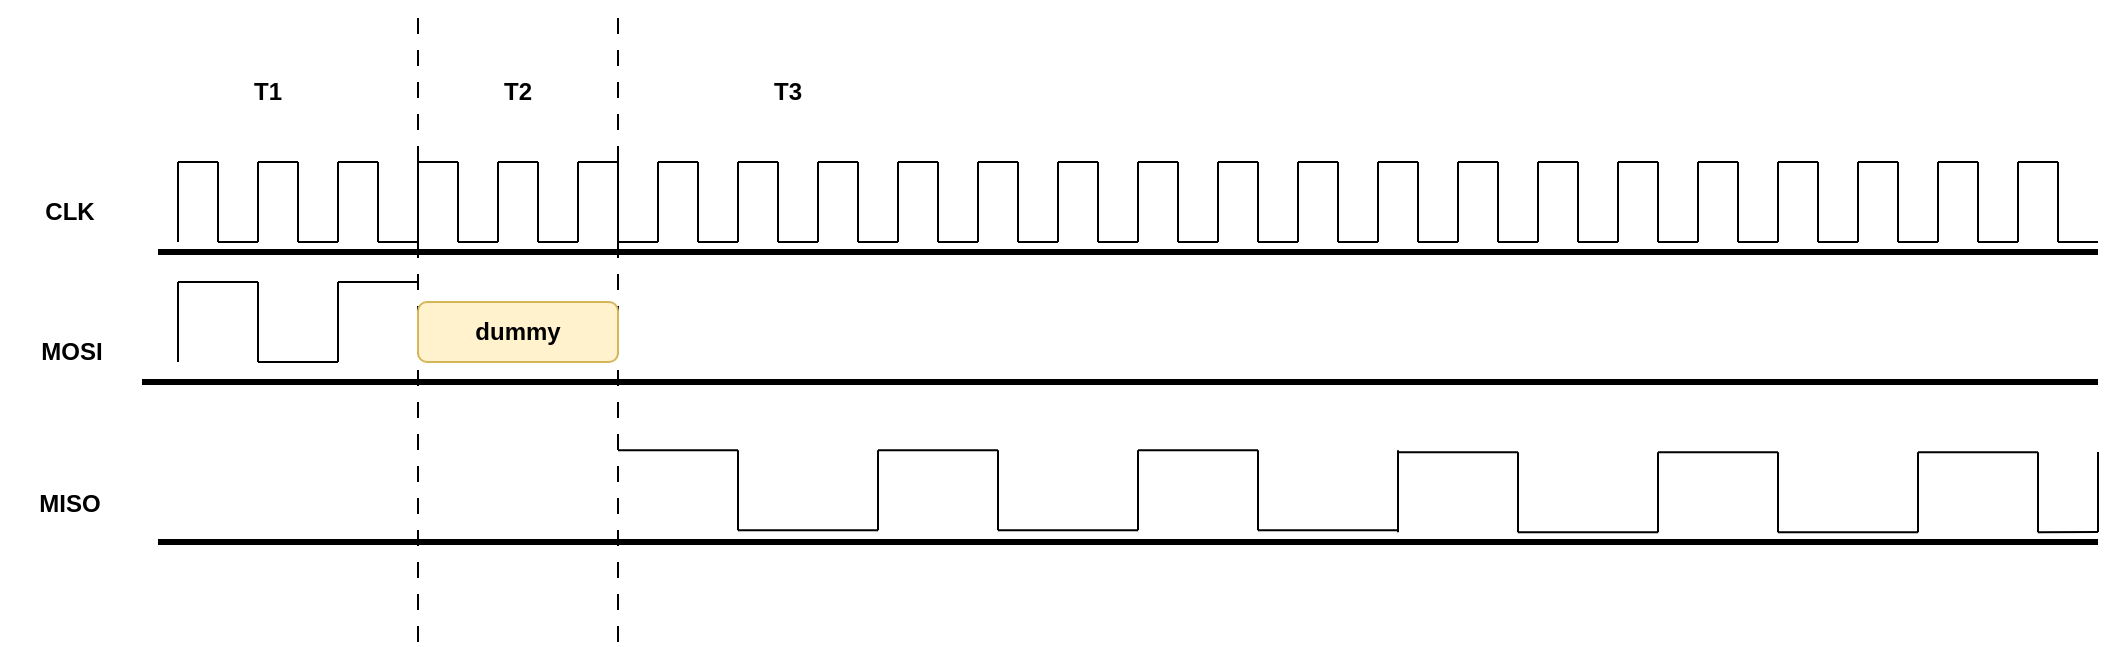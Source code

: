 <mxfile version="21.7.5" type="device">
  <diagram name="第 1 页" id="i86teKbIAEDVu-14ztZQ">
    <mxGraphModel dx="1434" dy="844" grid="1" gridSize="10" guides="1" tooltips="1" connect="1" arrows="1" fold="1" page="1" pageScale="1" pageWidth="827" pageHeight="1169" math="0" shadow="0">
      <root>
        <mxCell id="0" />
        <mxCell id="1" parent="0" />
        <mxCell id="ZMYjU9rQy1zcbgjw8tYx-1" value="" style="endArrow=none;html=1;rounded=0;" edge="1" parent="1">
          <mxGeometry width="50" height="50" relative="1" as="geometry">
            <mxPoint x="819" y="330" as="sourcePoint" />
            <mxPoint x="819" y="290" as="targetPoint" />
          </mxGeometry>
        </mxCell>
        <mxCell id="ZMYjU9rQy1zcbgjw8tYx-2" value="" style="endArrow=none;html=1;rounded=0;" edge="1" parent="1">
          <mxGeometry width="50" height="50" relative="1" as="geometry">
            <mxPoint x="839" y="330" as="sourcePoint" />
            <mxPoint x="839" y="290" as="targetPoint" />
          </mxGeometry>
        </mxCell>
        <mxCell id="ZMYjU9rQy1zcbgjw8tYx-3" value="" style="endArrow=none;html=1;rounded=0;" edge="1" parent="1">
          <mxGeometry width="50" height="50" relative="1" as="geometry">
            <mxPoint x="819" y="290" as="sourcePoint" />
            <mxPoint x="839" y="290" as="targetPoint" />
          </mxGeometry>
        </mxCell>
        <mxCell id="ZMYjU9rQy1zcbgjw8tYx-4" value="" style="endArrow=none;html=1;rounded=0;" edge="1" parent="1">
          <mxGeometry width="50" height="50" relative="1" as="geometry">
            <mxPoint x="839" y="330" as="sourcePoint" />
            <mxPoint x="859" y="330" as="targetPoint" />
          </mxGeometry>
        </mxCell>
        <mxCell id="ZMYjU9rQy1zcbgjw8tYx-5" value="" style="endArrow=none;html=1;rounded=0;" edge="1" parent="1">
          <mxGeometry width="50" height="50" relative="1" as="geometry">
            <mxPoint x="779" y="330" as="sourcePoint" />
            <mxPoint x="779" y="290" as="targetPoint" />
          </mxGeometry>
        </mxCell>
        <mxCell id="ZMYjU9rQy1zcbgjw8tYx-6" value="" style="endArrow=none;html=1;rounded=0;" edge="1" parent="1">
          <mxGeometry width="50" height="50" relative="1" as="geometry">
            <mxPoint x="799" y="330" as="sourcePoint" />
            <mxPoint x="799" y="290" as="targetPoint" />
          </mxGeometry>
        </mxCell>
        <mxCell id="ZMYjU9rQy1zcbgjw8tYx-7" value="" style="endArrow=none;html=1;rounded=0;" edge="1" parent="1">
          <mxGeometry width="50" height="50" relative="1" as="geometry">
            <mxPoint x="779" y="290" as="sourcePoint" />
            <mxPoint x="799" y="290" as="targetPoint" />
          </mxGeometry>
        </mxCell>
        <mxCell id="ZMYjU9rQy1zcbgjw8tYx-8" value="" style="endArrow=none;html=1;rounded=0;" edge="1" parent="1">
          <mxGeometry width="50" height="50" relative="1" as="geometry">
            <mxPoint x="799" y="330" as="sourcePoint" />
            <mxPoint x="819" y="330" as="targetPoint" />
          </mxGeometry>
        </mxCell>
        <mxCell id="ZMYjU9rQy1zcbgjw8tYx-9" value="" style="endArrow=none;html=1;rounded=0;" edge="1" parent="1">
          <mxGeometry width="50" height="50" relative="1" as="geometry">
            <mxPoint x="739" y="330" as="sourcePoint" />
            <mxPoint x="739" y="290" as="targetPoint" />
          </mxGeometry>
        </mxCell>
        <mxCell id="ZMYjU9rQy1zcbgjw8tYx-10" value="" style="endArrow=none;html=1;rounded=0;" edge="1" parent="1">
          <mxGeometry width="50" height="50" relative="1" as="geometry">
            <mxPoint x="759" y="330" as="sourcePoint" />
            <mxPoint x="759" y="290" as="targetPoint" />
          </mxGeometry>
        </mxCell>
        <mxCell id="ZMYjU9rQy1zcbgjw8tYx-11" value="" style="endArrow=none;html=1;rounded=0;" edge="1" parent="1">
          <mxGeometry width="50" height="50" relative="1" as="geometry">
            <mxPoint x="739" y="290" as="sourcePoint" />
            <mxPoint x="759" y="290" as="targetPoint" />
          </mxGeometry>
        </mxCell>
        <mxCell id="ZMYjU9rQy1zcbgjw8tYx-12" value="" style="endArrow=none;html=1;rounded=0;" edge="1" parent="1">
          <mxGeometry width="50" height="50" relative="1" as="geometry">
            <mxPoint x="759" y="330" as="sourcePoint" />
            <mxPoint x="779" y="330" as="targetPoint" />
          </mxGeometry>
        </mxCell>
        <mxCell id="ZMYjU9rQy1zcbgjw8tYx-13" value="" style="endArrow=none;html=1;rounded=0;" edge="1" parent="1">
          <mxGeometry width="50" height="50" relative="1" as="geometry">
            <mxPoint x="699" y="330" as="sourcePoint" />
            <mxPoint x="699" y="290" as="targetPoint" />
          </mxGeometry>
        </mxCell>
        <mxCell id="ZMYjU9rQy1zcbgjw8tYx-14" value="" style="endArrow=none;html=1;rounded=0;" edge="1" parent="1">
          <mxGeometry width="50" height="50" relative="1" as="geometry">
            <mxPoint x="719" y="330" as="sourcePoint" />
            <mxPoint x="719" y="290" as="targetPoint" />
          </mxGeometry>
        </mxCell>
        <mxCell id="ZMYjU9rQy1zcbgjw8tYx-15" value="" style="endArrow=none;html=1;rounded=0;" edge="1" parent="1">
          <mxGeometry width="50" height="50" relative="1" as="geometry">
            <mxPoint x="699" y="290" as="sourcePoint" />
            <mxPoint x="719" y="290" as="targetPoint" />
          </mxGeometry>
        </mxCell>
        <mxCell id="ZMYjU9rQy1zcbgjw8tYx-16" value="" style="endArrow=none;html=1;rounded=0;" edge="1" parent="1">
          <mxGeometry width="50" height="50" relative="1" as="geometry">
            <mxPoint x="719" y="330" as="sourcePoint" />
            <mxPoint x="739" y="330" as="targetPoint" />
          </mxGeometry>
        </mxCell>
        <mxCell id="ZMYjU9rQy1zcbgjw8tYx-17" value="" style="endArrow=none;html=1;rounded=0;" edge="1" parent="1">
          <mxGeometry width="50" height="50" relative="1" as="geometry">
            <mxPoint x="659" y="330" as="sourcePoint" />
            <mxPoint x="659" y="290" as="targetPoint" />
          </mxGeometry>
        </mxCell>
        <mxCell id="ZMYjU9rQy1zcbgjw8tYx-18" value="" style="endArrow=none;html=1;rounded=0;" edge="1" parent="1">
          <mxGeometry width="50" height="50" relative="1" as="geometry">
            <mxPoint x="679" y="330" as="sourcePoint" />
            <mxPoint x="679" y="290" as="targetPoint" />
          </mxGeometry>
        </mxCell>
        <mxCell id="ZMYjU9rQy1zcbgjw8tYx-19" value="" style="endArrow=none;html=1;rounded=0;" edge="1" parent="1">
          <mxGeometry width="50" height="50" relative="1" as="geometry">
            <mxPoint x="659" y="290" as="sourcePoint" />
            <mxPoint x="679" y="290" as="targetPoint" />
          </mxGeometry>
        </mxCell>
        <mxCell id="ZMYjU9rQy1zcbgjw8tYx-20" value="" style="endArrow=none;html=1;rounded=0;" edge="1" parent="1">
          <mxGeometry width="50" height="50" relative="1" as="geometry">
            <mxPoint x="679" y="330" as="sourcePoint" />
            <mxPoint x="699" y="330" as="targetPoint" />
          </mxGeometry>
        </mxCell>
        <mxCell id="ZMYjU9rQy1zcbgjw8tYx-21" value="" style="endArrow=none;html=1;rounded=0;" edge="1" parent="1">
          <mxGeometry width="50" height="50" relative="1" as="geometry">
            <mxPoint x="619" y="330" as="sourcePoint" />
            <mxPoint x="619" y="290" as="targetPoint" />
          </mxGeometry>
        </mxCell>
        <mxCell id="ZMYjU9rQy1zcbgjw8tYx-22" value="" style="endArrow=none;html=1;rounded=0;" edge="1" parent="1">
          <mxGeometry width="50" height="50" relative="1" as="geometry">
            <mxPoint x="639" y="330" as="sourcePoint" />
            <mxPoint x="639" y="290" as="targetPoint" />
          </mxGeometry>
        </mxCell>
        <mxCell id="ZMYjU9rQy1zcbgjw8tYx-23" value="" style="endArrow=none;html=1;rounded=0;" edge="1" parent="1">
          <mxGeometry width="50" height="50" relative="1" as="geometry">
            <mxPoint x="619" y="290" as="sourcePoint" />
            <mxPoint x="639" y="290" as="targetPoint" />
          </mxGeometry>
        </mxCell>
        <mxCell id="ZMYjU9rQy1zcbgjw8tYx-24" value="" style="endArrow=none;html=1;rounded=0;" edge="1" parent="1">
          <mxGeometry width="50" height="50" relative="1" as="geometry">
            <mxPoint x="639" y="330" as="sourcePoint" />
            <mxPoint x="659" y="330" as="targetPoint" />
          </mxGeometry>
        </mxCell>
        <mxCell id="ZMYjU9rQy1zcbgjw8tYx-25" value="" style="endArrow=none;html=1;rounded=0;" edge="1" parent="1">
          <mxGeometry width="50" height="50" relative="1" as="geometry">
            <mxPoint x="1059" y="330" as="sourcePoint" />
            <mxPoint x="1059" y="290" as="targetPoint" />
          </mxGeometry>
        </mxCell>
        <mxCell id="ZMYjU9rQy1zcbgjw8tYx-26" value="" style="endArrow=none;html=1;rounded=0;" edge="1" parent="1">
          <mxGeometry width="50" height="50" relative="1" as="geometry">
            <mxPoint x="1079" y="330" as="sourcePoint" />
            <mxPoint x="1079" y="290" as="targetPoint" />
          </mxGeometry>
        </mxCell>
        <mxCell id="ZMYjU9rQy1zcbgjw8tYx-27" value="" style="endArrow=none;html=1;rounded=0;" edge="1" parent="1">
          <mxGeometry width="50" height="50" relative="1" as="geometry">
            <mxPoint x="1059" y="290" as="sourcePoint" />
            <mxPoint x="1079" y="290" as="targetPoint" />
          </mxGeometry>
        </mxCell>
        <mxCell id="ZMYjU9rQy1zcbgjw8tYx-28" value="" style="endArrow=none;html=1;rounded=0;" edge="1" parent="1">
          <mxGeometry width="50" height="50" relative="1" as="geometry">
            <mxPoint x="1079" y="330" as="sourcePoint" />
            <mxPoint x="1099" y="330" as="targetPoint" />
          </mxGeometry>
        </mxCell>
        <mxCell id="ZMYjU9rQy1zcbgjw8tYx-29" value="" style="endArrow=none;html=1;rounded=0;" edge="1" parent="1">
          <mxGeometry width="50" height="50" relative="1" as="geometry">
            <mxPoint x="1019" y="330" as="sourcePoint" />
            <mxPoint x="1019" y="290" as="targetPoint" />
          </mxGeometry>
        </mxCell>
        <mxCell id="ZMYjU9rQy1zcbgjw8tYx-30" value="" style="endArrow=none;html=1;rounded=0;" edge="1" parent="1">
          <mxGeometry width="50" height="50" relative="1" as="geometry">
            <mxPoint x="1039" y="330" as="sourcePoint" />
            <mxPoint x="1039" y="290" as="targetPoint" />
          </mxGeometry>
        </mxCell>
        <mxCell id="ZMYjU9rQy1zcbgjw8tYx-31" value="" style="endArrow=none;html=1;rounded=0;" edge="1" parent="1">
          <mxGeometry width="50" height="50" relative="1" as="geometry">
            <mxPoint x="1019" y="290" as="sourcePoint" />
            <mxPoint x="1039" y="290" as="targetPoint" />
          </mxGeometry>
        </mxCell>
        <mxCell id="ZMYjU9rQy1zcbgjw8tYx-32" value="" style="endArrow=none;html=1;rounded=0;" edge="1" parent="1">
          <mxGeometry width="50" height="50" relative="1" as="geometry">
            <mxPoint x="1039" y="330" as="sourcePoint" />
            <mxPoint x="1059" y="330" as="targetPoint" />
          </mxGeometry>
        </mxCell>
        <mxCell id="ZMYjU9rQy1zcbgjw8tYx-33" value="" style="endArrow=none;html=1;rounded=0;" edge="1" parent="1">
          <mxGeometry width="50" height="50" relative="1" as="geometry">
            <mxPoint x="979" y="330" as="sourcePoint" />
            <mxPoint x="979" y="290" as="targetPoint" />
          </mxGeometry>
        </mxCell>
        <mxCell id="ZMYjU9rQy1zcbgjw8tYx-34" value="" style="endArrow=none;html=1;rounded=0;" edge="1" parent="1">
          <mxGeometry width="50" height="50" relative="1" as="geometry">
            <mxPoint x="999" y="330" as="sourcePoint" />
            <mxPoint x="999" y="290" as="targetPoint" />
          </mxGeometry>
        </mxCell>
        <mxCell id="ZMYjU9rQy1zcbgjw8tYx-35" value="" style="endArrow=none;html=1;rounded=0;" edge="1" parent="1">
          <mxGeometry width="50" height="50" relative="1" as="geometry">
            <mxPoint x="979" y="290" as="sourcePoint" />
            <mxPoint x="999" y="290" as="targetPoint" />
          </mxGeometry>
        </mxCell>
        <mxCell id="ZMYjU9rQy1zcbgjw8tYx-36" value="" style="endArrow=none;html=1;rounded=0;" edge="1" parent="1">
          <mxGeometry width="50" height="50" relative="1" as="geometry">
            <mxPoint x="999" y="330" as="sourcePoint" />
            <mxPoint x="1019" y="330" as="targetPoint" />
          </mxGeometry>
        </mxCell>
        <mxCell id="ZMYjU9rQy1zcbgjw8tYx-37" value="" style="endArrow=none;html=1;rounded=0;" edge="1" parent="1">
          <mxGeometry width="50" height="50" relative="1" as="geometry">
            <mxPoint x="939" y="330" as="sourcePoint" />
            <mxPoint x="939" y="290" as="targetPoint" />
          </mxGeometry>
        </mxCell>
        <mxCell id="ZMYjU9rQy1zcbgjw8tYx-38" value="" style="endArrow=none;html=1;rounded=0;" edge="1" parent="1">
          <mxGeometry width="50" height="50" relative="1" as="geometry">
            <mxPoint x="959" y="330" as="sourcePoint" />
            <mxPoint x="959" y="290" as="targetPoint" />
          </mxGeometry>
        </mxCell>
        <mxCell id="ZMYjU9rQy1zcbgjw8tYx-39" value="" style="endArrow=none;html=1;rounded=0;" edge="1" parent="1">
          <mxGeometry width="50" height="50" relative="1" as="geometry">
            <mxPoint x="939" y="290" as="sourcePoint" />
            <mxPoint x="959" y="290" as="targetPoint" />
          </mxGeometry>
        </mxCell>
        <mxCell id="ZMYjU9rQy1zcbgjw8tYx-40" value="" style="endArrow=none;html=1;rounded=0;" edge="1" parent="1">
          <mxGeometry width="50" height="50" relative="1" as="geometry">
            <mxPoint x="959" y="330" as="sourcePoint" />
            <mxPoint x="979" y="330" as="targetPoint" />
          </mxGeometry>
        </mxCell>
        <mxCell id="ZMYjU9rQy1zcbgjw8tYx-41" value="" style="endArrow=none;html=1;rounded=0;" edge="1" parent="1">
          <mxGeometry width="50" height="50" relative="1" as="geometry">
            <mxPoint x="899" y="330" as="sourcePoint" />
            <mxPoint x="899" y="290" as="targetPoint" />
          </mxGeometry>
        </mxCell>
        <mxCell id="ZMYjU9rQy1zcbgjw8tYx-42" value="" style="endArrow=none;html=1;rounded=0;" edge="1" parent="1">
          <mxGeometry width="50" height="50" relative="1" as="geometry">
            <mxPoint x="919" y="330" as="sourcePoint" />
            <mxPoint x="919" y="290" as="targetPoint" />
          </mxGeometry>
        </mxCell>
        <mxCell id="ZMYjU9rQy1zcbgjw8tYx-43" value="" style="endArrow=none;html=1;rounded=0;" edge="1" parent="1">
          <mxGeometry width="50" height="50" relative="1" as="geometry">
            <mxPoint x="899" y="290" as="sourcePoint" />
            <mxPoint x="919" y="290" as="targetPoint" />
          </mxGeometry>
        </mxCell>
        <mxCell id="ZMYjU9rQy1zcbgjw8tYx-44" value="" style="endArrow=none;html=1;rounded=0;" edge="1" parent="1">
          <mxGeometry width="50" height="50" relative="1" as="geometry">
            <mxPoint x="919" y="330" as="sourcePoint" />
            <mxPoint x="939" y="330" as="targetPoint" />
          </mxGeometry>
        </mxCell>
        <mxCell id="ZMYjU9rQy1zcbgjw8tYx-45" value="" style="endArrow=none;html=1;rounded=0;" edge="1" parent="1">
          <mxGeometry width="50" height="50" relative="1" as="geometry">
            <mxPoint x="859" y="330" as="sourcePoint" />
            <mxPoint x="859" y="290" as="targetPoint" />
          </mxGeometry>
        </mxCell>
        <mxCell id="ZMYjU9rQy1zcbgjw8tYx-46" value="" style="endArrow=none;html=1;rounded=0;" edge="1" parent="1">
          <mxGeometry width="50" height="50" relative="1" as="geometry">
            <mxPoint x="879" y="330" as="sourcePoint" />
            <mxPoint x="879" y="290" as="targetPoint" />
          </mxGeometry>
        </mxCell>
        <mxCell id="ZMYjU9rQy1zcbgjw8tYx-47" value="" style="endArrow=none;html=1;rounded=0;" edge="1" parent="1">
          <mxGeometry width="50" height="50" relative="1" as="geometry">
            <mxPoint x="859" y="290" as="sourcePoint" />
            <mxPoint x="879" y="290" as="targetPoint" />
          </mxGeometry>
        </mxCell>
        <mxCell id="ZMYjU9rQy1zcbgjw8tYx-48" value="" style="endArrow=none;html=1;rounded=0;" edge="1" parent="1">
          <mxGeometry width="50" height="50" relative="1" as="geometry">
            <mxPoint x="879" y="330" as="sourcePoint" />
            <mxPoint x="899" y="330" as="targetPoint" />
          </mxGeometry>
        </mxCell>
        <mxCell id="ZMYjU9rQy1zcbgjw8tYx-49" value="" style="endArrow=none;html=1;rounded=0;" edge="1" parent="1">
          <mxGeometry width="50" height="50" relative="1" as="geometry">
            <mxPoint x="339" y="330" as="sourcePoint" />
            <mxPoint x="339" y="290" as="targetPoint" />
          </mxGeometry>
        </mxCell>
        <mxCell id="ZMYjU9rQy1zcbgjw8tYx-50" value="" style="endArrow=none;html=1;rounded=0;" edge="1" parent="1">
          <mxGeometry width="50" height="50" relative="1" as="geometry">
            <mxPoint x="359" y="330" as="sourcePoint" />
            <mxPoint x="359" y="290" as="targetPoint" />
          </mxGeometry>
        </mxCell>
        <mxCell id="ZMYjU9rQy1zcbgjw8tYx-51" value="" style="endArrow=none;html=1;rounded=0;" edge="1" parent="1">
          <mxGeometry width="50" height="50" relative="1" as="geometry">
            <mxPoint x="339" y="290" as="sourcePoint" />
            <mxPoint x="359" y="290" as="targetPoint" />
          </mxGeometry>
        </mxCell>
        <mxCell id="ZMYjU9rQy1zcbgjw8tYx-52" value="" style="endArrow=none;html=1;rounded=0;" edge="1" parent="1">
          <mxGeometry width="50" height="50" relative="1" as="geometry">
            <mxPoint x="359" y="330" as="sourcePoint" />
            <mxPoint x="379" y="330" as="targetPoint" />
          </mxGeometry>
        </mxCell>
        <mxCell id="ZMYjU9rQy1zcbgjw8tYx-53" value="" style="endArrow=none;html=1;rounded=0;" edge="1" parent="1">
          <mxGeometry width="50" height="50" relative="1" as="geometry">
            <mxPoint x="299" y="330" as="sourcePoint" />
            <mxPoint x="299" y="290" as="targetPoint" />
          </mxGeometry>
        </mxCell>
        <mxCell id="ZMYjU9rQy1zcbgjw8tYx-54" value="" style="endArrow=none;html=1;rounded=0;" edge="1" parent="1">
          <mxGeometry width="50" height="50" relative="1" as="geometry">
            <mxPoint x="319" y="330" as="sourcePoint" />
            <mxPoint x="319" y="290" as="targetPoint" />
          </mxGeometry>
        </mxCell>
        <mxCell id="ZMYjU9rQy1zcbgjw8tYx-55" value="" style="endArrow=none;html=1;rounded=0;" edge="1" parent="1">
          <mxGeometry width="50" height="50" relative="1" as="geometry">
            <mxPoint x="299" y="290" as="sourcePoint" />
            <mxPoint x="319" y="290" as="targetPoint" />
          </mxGeometry>
        </mxCell>
        <mxCell id="ZMYjU9rQy1zcbgjw8tYx-56" value="" style="endArrow=none;html=1;rounded=0;" edge="1" parent="1">
          <mxGeometry width="50" height="50" relative="1" as="geometry">
            <mxPoint x="319" y="330" as="sourcePoint" />
            <mxPoint x="339" y="330" as="targetPoint" />
          </mxGeometry>
        </mxCell>
        <mxCell id="ZMYjU9rQy1zcbgjw8tYx-57" value="" style="endArrow=none;html=1;rounded=0;" edge="1" parent="1">
          <mxGeometry width="50" height="50" relative="1" as="geometry">
            <mxPoint x="259" y="330" as="sourcePoint" />
            <mxPoint x="259" y="290" as="targetPoint" />
          </mxGeometry>
        </mxCell>
        <mxCell id="ZMYjU9rQy1zcbgjw8tYx-58" value="" style="endArrow=none;html=1;rounded=0;" edge="1" parent="1">
          <mxGeometry width="50" height="50" relative="1" as="geometry">
            <mxPoint x="279" y="330" as="sourcePoint" />
            <mxPoint x="279" y="290" as="targetPoint" />
          </mxGeometry>
        </mxCell>
        <mxCell id="ZMYjU9rQy1zcbgjw8tYx-59" value="" style="endArrow=none;html=1;rounded=0;" edge="1" parent="1">
          <mxGeometry width="50" height="50" relative="1" as="geometry">
            <mxPoint x="259" y="290" as="sourcePoint" />
            <mxPoint x="279" y="290" as="targetPoint" />
          </mxGeometry>
        </mxCell>
        <mxCell id="ZMYjU9rQy1zcbgjw8tYx-60" value="" style="endArrow=none;html=1;rounded=0;" edge="1" parent="1">
          <mxGeometry width="50" height="50" relative="1" as="geometry">
            <mxPoint x="279" y="330" as="sourcePoint" />
            <mxPoint x="299" y="330" as="targetPoint" />
          </mxGeometry>
        </mxCell>
        <mxCell id="ZMYjU9rQy1zcbgjw8tYx-61" value="" style="endArrow=none;html=1;rounded=0;" edge="1" parent="1">
          <mxGeometry width="50" height="50" relative="1" as="geometry">
            <mxPoint x="219" y="330" as="sourcePoint" />
            <mxPoint x="219" y="290" as="targetPoint" />
          </mxGeometry>
        </mxCell>
        <mxCell id="ZMYjU9rQy1zcbgjw8tYx-62" value="" style="endArrow=none;html=1;rounded=0;" edge="1" parent="1">
          <mxGeometry width="50" height="50" relative="1" as="geometry">
            <mxPoint x="239" y="330" as="sourcePoint" />
            <mxPoint x="239" y="290" as="targetPoint" />
          </mxGeometry>
        </mxCell>
        <mxCell id="ZMYjU9rQy1zcbgjw8tYx-63" value="" style="endArrow=none;html=1;rounded=0;" edge="1" parent="1">
          <mxGeometry width="50" height="50" relative="1" as="geometry">
            <mxPoint x="219" y="290" as="sourcePoint" />
            <mxPoint x="239" y="290" as="targetPoint" />
          </mxGeometry>
        </mxCell>
        <mxCell id="ZMYjU9rQy1zcbgjw8tYx-64" value="" style="endArrow=none;html=1;rounded=0;" edge="1" parent="1">
          <mxGeometry width="50" height="50" relative="1" as="geometry">
            <mxPoint x="239" y="330" as="sourcePoint" />
            <mxPoint x="259" y="330" as="targetPoint" />
          </mxGeometry>
        </mxCell>
        <mxCell id="ZMYjU9rQy1zcbgjw8tYx-65" value="" style="endArrow=none;html=1;rounded=0;" edge="1" parent="1">
          <mxGeometry width="50" height="50" relative="1" as="geometry">
            <mxPoint x="179" y="330" as="sourcePoint" />
            <mxPoint x="179" y="290" as="targetPoint" />
          </mxGeometry>
        </mxCell>
        <mxCell id="ZMYjU9rQy1zcbgjw8tYx-66" value="" style="endArrow=none;html=1;rounded=0;" edge="1" parent="1">
          <mxGeometry width="50" height="50" relative="1" as="geometry">
            <mxPoint x="199" y="330" as="sourcePoint" />
            <mxPoint x="199" y="290" as="targetPoint" />
          </mxGeometry>
        </mxCell>
        <mxCell id="ZMYjU9rQy1zcbgjw8tYx-67" value="" style="endArrow=none;html=1;rounded=0;" edge="1" parent="1">
          <mxGeometry width="50" height="50" relative="1" as="geometry">
            <mxPoint x="179" y="290" as="sourcePoint" />
            <mxPoint x="199" y="290" as="targetPoint" />
          </mxGeometry>
        </mxCell>
        <mxCell id="ZMYjU9rQy1zcbgjw8tYx-68" value="" style="endArrow=none;html=1;rounded=0;" edge="1" parent="1">
          <mxGeometry width="50" height="50" relative="1" as="geometry">
            <mxPoint x="199" y="330" as="sourcePoint" />
            <mxPoint x="219" y="330" as="targetPoint" />
          </mxGeometry>
        </mxCell>
        <mxCell id="ZMYjU9rQy1zcbgjw8tYx-69" value="" style="endArrow=none;html=1;rounded=0;" edge="1" parent="1">
          <mxGeometry width="50" height="50" relative="1" as="geometry">
            <mxPoint x="139" y="330" as="sourcePoint" />
            <mxPoint x="139" y="290" as="targetPoint" />
          </mxGeometry>
        </mxCell>
        <mxCell id="ZMYjU9rQy1zcbgjw8tYx-70" value="" style="endArrow=none;html=1;rounded=0;" edge="1" parent="1">
          <mxGeometry width="50" height="50" relative="1" as="geometry">
            <mxPoint x="159" y="330" as="sourcePoint" />
            <mxPoint x="159" y="290" as="targetPoint" />
          </mxGeometry>
        </mxCell>
        <mxCell id="ZMYjU9rQy1zcbgjw8tYx-71" value="" style="endArrow=none;html=1;rounded=0;" edge="1" parent="1">
          <mxGeometry width="50" height="50" relative="1" as="geometry">
            <mxPoint x="139" y="290" as="sourcePoint" />
            <mxPoint x="159" y="290" as="targetPoint" />
          </mxGeometry>
        </mxCell>
        <mxCell id="ZMYjU9rQy1zcbgjw8tYx-72" value="" style="endArrow=none;html=1;rounded=0;" edge="1" parent="1">
          <mxGeometry width="50" height="50" relative="1" as="geometry">
            <mxPoint x="159" y="330" as="sourcePoint" />
            <mxPoint x="179" y="330" as="targetPoint" />
          </mxGeometry>
        </mxCell>
        <mxCell id="ZMYjU9rQy1zcbgjw8tYx-73" value="" style="endArrow=none;html=1;rounded=0;" edge="1" parent="1">
          <mxGeometry width="50" height="50" relative="1" as="geometry">
            <mxPoint x="579" y="330" as="sourcePoint" />
            <mxPoint x="579" y="290" as="targetPoint" />
          </mxGeometry>
        </mxCell>
        <mxCell id="ZMYjU9rQy1zcbgjw8tYx-74" value="" style="endArrow=none;html=1;rounded=0;" edge="1" parent="1">
          <mxGeometry width="50" height="50" relative="1" as="geometry">
            <mxPoint x="599" y="330" as="sourcePoint" />
            <mxPoint x="599" y="290" as="targetPoint" />
          </mxGeometry>
        </mxCell>
        <mxCell id="ZMYjU9rQy1zcbgjw8tYx-75" value="" style="endArrow=none;html=1;rounded=0;" edge="1" parent="1">
          <mxGeometry width="50" height="50" relative="1" as="geometry">
            <mxPoint x="579" y="290" as="sourcePoint" />
            <mxPoint x="599" y="290" as="targetPoint" />
          </mxGeometry>
        </mxCell>
        <mxCell id="ZMYjU9rQy1zcbgjw8tYx-76" value="" style="endArrow=none;html=1;rounded=0;" edge="1" parent="1">
          <mxGeometry width="50" height="50" relative="1" as="geometry">
            <mxPoint x="599" y="330" as="sourcePoint" />
            <mxPoint x="619" y="330" as="targetPoint" />
          </mxGeometry>
        </mxCell>
        <mxCell id="ZMYjU9rQy1zcbgjw8tYx-77" value="" style="endArrow=none;html=1;rounded=0;" edge="1" parent="1">
          <mxGeometry width="50" height="50" relative="1" as="geometry">
            <mxPoint x="539" y="330" as="sourcePoint" />
            <mxPoint x="539" y="290" as="targetPoint" />
          </mxGeometry>
        </mxCell>
        <mxCell id="ZMYjU9rQy1zcbgjw8tYx-78" value="" style="endArrow=none;html=1;rounded=0;" edge="1" parent="1">
          <mxGeometry width="50" height="50" relative="1" as="geometry">
            <mxPoint x="559" y="330" as="sourcePoint" />
            <mxPoint x="559" y="290" as="targetPoint" />
          </mxGeometry>
        </mxCell>
        <mxCell id="ZMYjU9rQy1zcbgjw8tYx-79" value="" style="endArrow=none;html=1;rounded=0;" edge="1" parent="1">
          <mxGeometry width="50" height="50" relative="1" as="geometry">
            <mxPoint x="539" y="290" as="sourcePoint" />
            <mxPoint x="559" y="290" as="targetPoint" />
          </mxGeometry>
        </mxCell>
        <mxCell id="ZMYjU9rQy1zcbgjw8tYx-80" value="" style="endArrow=none;html=1;rounded=0;" edge="1" parent="1">
          <mxGeometry width="50" height="50" relative="1" as="geometry">
            <mxPoint x="559" y="330" as="sourcePoint" />
            <mxPoint x="579" y="330" as="targetPoint" />
          </mxGeometry>
        </mxCell>
        <mxCell id="ZMYjU9rQy1zcbgjw8tYx-81" value="" style="endArrow=none;html=1;rounded=0;" edge="1" parent="1">
          <mxGeometry width="50" height="50" relative="1" as="geometry">
            <mxPoint x="499" y="330" as="sourcePoint" />
            <mxPoint x="499" y="290" as="targetPoint" />
          </mxGeometry>
        </mxCell>
        <mxCell id="ZMYjU9rQy1zcbgjw8tYx-82" value="" style="endArrow=none;html=1;rounded=0;" edge="1" parent="1">
          <mxGeometry width="50" height="50" relative="1" as="geometry">
            <mxPoint x="519" y="330" as="sourcePoint" />
            <mxPoint x="519" y="290" as="targetPoint" />
          </mxGeometry>
        </mxCell>
        <mxCell id="ZMYjU9rQy1zcbgjw8tYx-83" value="" style="endArrow=none;html=1;rounded=0;" edge="1" parent="1">
          <mxGeometry width="50" height="50" relative="1" as="geometry">
            <mxPoint x="499" y="290" as="sourcePoint" />
            <mxPoint x="519" y="290" as="targetPoint" />
          </mxGeometry>
        </mxCell>
        <mxCell id="ZMYjU9rQy1zcbgjw8tYx-84" value="" style="endArrow=none;html=1;rounded=0;" edge="1" parent="1">
          <mxGeometry width="50" height="50" relative="1" as="geometry">
            <mxPoint x="519" y="330" as="sourcePoint" />
            <mxPoint x="539" y="330" as="targetPoint" />
          </mxGeometry>
        </mxCell>
        <mxCell id="ZMYjU9rQy1zcbgjw8tYx-85" value="" style="endArrow=none;html=1;rounded=0;" edge="1" parent="1">
          <mxGeometry width="50" height="50" relative="1" as="geometry">
            <mxPoint x="459" y="330" as="sourcePoint" />
            <mxPoint x="459" y="290" as="targetPoint" />
          </mxGeometry>
        </mxCell>
        <mxCell id="ZMYjU9rQy1zcbgjw8tYx-86" value="" style="endArrow=none;html=1;rounded=0;" edge="1" parent="1">
          <mxGeometry width="50" height="50" relative="1" as="geometry">
            <mxPoint x="479" y="330" as="sourcePoint" />
            <mxPoint x="479" y="290" as="targetPoint" />
          </mxGeometry>
        </mxCell>
        <mxCell id="ZMYjU9rQy1zcbgjw8tYx-87" value="" style="endArrow=none;html=1;rounded=0;" edge="1" parent="1">
          <mxGeometry width="50" height="50" relative="1" as="geometry">
            <mxPoint x="459" y="290" as="sourcePoint" />
            <mxPoint x="479" y="290" as="targetPoint" />
          </mxGeometry>
        </mxCell>
        <mxCell id="ZMYjU9rQy1zcbgjw8tYx-88" value="" style="endArrow=none;html=1;rounded=0;" edge="1" parent="1">
          <mxGeometry width="50" height="50" relative="1" as="geometry">
            <mxPoint x="479" y="330" as="sourcePoint" />
            <mxPoint x="499" y="330" as="targetPoint" />
          </mxGeometry>
        </mxCell>
        <mxCell id="ZMYjU9rQy1zcbgjw8tYx-89" value="" style="endArrow=none;html=1;rounded=0;" edge="1" parent="1">
          <mxGeometry width="50" height="50" relative="1" as="geometry">
            <mxPoint x="419" y="330" as="sourcePoint" />
            <mxPoint x="419" y="290" as="targetPoint" />
          </mxGeometry>
        </mxCell>
        <mxCell id="ZMYjU9rQy1zcbgjw8tYx-90" value="" style="endArrow=none;html=1;rounded=0;" edge="1" parent="1">
          <mxGeometry width="50" height="50" relative="1" as="geometry">
            <mxPoint x="439" y="330" as="sourcePoint" />
            <mxPoint x="439" y="290" as="targetPoint" />
          </mxGeometry>
        </mxCell>
        <mxCell id="ZMYjU9rQy1zcbgjw8tYx-91" value="" style="endArrow=none;html=1;rounded=0;" edge="1" parent="1">
          <mxGeometry width="50" height="50" relative="1" as="geometry">
            <mxPoint x="419" y="290" as="sourcePoint" />
            <mxPoint x="439" y="290" as="targetPoint" />
          </mxGeometry>
        </mxCell>
        <mxCell id="ZMYjU9rQy1zcbgjw8tYx-92" value="" style="endArrow=none;html=1;rounded=0;" edge="1" parent="1">
          <mxGeometry width="50" height="50" relative="1" as="geometry">
            <mxPoint x="439" y="330" as="sourcePoint" />
            <mxPoint x="459" y="330" as="targetPoint" />
          </mxGeometry>
        </mxCell>
        <mxCell id="ZMYjU9rQy1zcbgjw8tYx-93" value="" style="endArrow=none;html=1;rounded=0;" edge="1" parent="1">
          <mxGeometry width="50" height="50" relative="1" as="geometry">
            <mxPoint x="379" y="330" as="sourcePoint" />
            <mxPoint x="379" y="290" as="targetPoint" />
          </mxGeometry>
        </mxCell>
        <mxCell id="ZMYjU9rQy1zcbgjw8tYx-94" value="" style="endArrow=none;html=1;rounded=0;" edge="1" parent="1">
          <mxGeometry width="50" height="50" relative="1" as="geometry">
            <mxPoint x="399" y="330" as="sourcePoint" />
            <mxPoint x="399" y="290" as="targetPoint" />
          </mxGeometry>
        </mxCell>
        <mxCell id="ZMYjU9rQy1zcbgjw8tYx-95" value="" style="endArrow=none;html=1;rounded=0;" edge="1" parent="1">
          <mxGeometry width="50" height="50" relative="1" as="geometry">
            <mxPoint x="379" y="290" as="sourcePoint" />
            <mxPoint x="399" y="290" as="targetPoint" />
          </mxGeometry>
        </mxCell>
        <mxCell id="ZMYjU9rQy1zcbgjw8tYx-96" value="" style="endArrow=none;html=1;rounded=0;" edge="1" parent="1">
          <mxGeometry width="50" height="50" relative="1" as="geometry">
            <mxPoint x="399" y="330" as="sourcePoint" />
            <mxPoint x="419" y="330" as="targetPoint" />
          </mxGeometry>
        </mxCell>
        <mxCell id="ZMYjU9rQy1zcbgjw8tYx-97" value="CLK" style="rounded=1;whiteSpace=wrap;html=1;strokeColor=none;fontStyle=1" vertex="1" parent="1">
          <mxGeometry x="50" y="300" width="70" height="30" as="geometry" />
        </mxCell>
        <mxCell id="ZMYjU9rQy1zcbgjw8tYx-98" value="MOSI" style="rounded=1;whiteSpace=wrap;html=1;strokeColor=none;fontStyle=1" vertex="1" parent="1">
          <mxGeometry x="51" y="370" width="70" height="30" as="geometry" />
        </mxCell>
        <mxCell id="ZMYjU9rQy1zcbgjw8tYx-99" value="MISO" style="rounded=1;whiteSpace=wrap;html=1;strokeColor=none;fontStyle=1" vertex="1" parent="1">
          <mxGeometry x="50" y="446" width="70" height="30" as="geometry" />
        </mxCell>
        <mxCell id="ZMYjU9rQy1zcbgjw8tYx-100" value="" style="endArrow=none;html=1;rounded=0;" edge="1" parent="1">
          <mxGeometry width="50" height="50" relative="1" as="geometry">
            <mxPoint x="139" y="390" as="sourcePoint" />
            <mxPoint x="139" y="350" as="targetPoint" />
          </mxGeometry>
        </mxCell>
        <mxCell id="ZMYjU9rQy1zcbgjw8tYx-101" value="" style="endArrow=none;html=1;rounded=0;" edge="1" parent="1">
          <mxGeometry width="50" height="50" relative="1" as="geometry">
            <mxPoint x="179" y="390" as="sourcePoint" />
            <mxPoint x="179" y="350" as="targetPoint" />
          </mxGeometry>
        </mxCell>
        <mxCell id="ZMYjU9rQy1zcbgjw8tYx-102" value="" style="endArrow=none;html=1;rounded=0;" edge="1" parent="1">
          <mxGeometry width="50" height="50" relative="1" as="geometry">
            <mxPoint x="139" y="350" as="sourcePoint" />
            <mxPoint x="179" y="350" as="targetPoint" />
          </mxGeometry>
        </mxCell>
        <mxCell id="ZMYjU9rQy1zcbgjw8tYx-103" value="" style="endArrow=none;html=1;rounded=0;" edge="1" parent="1">
          <mxGeometry width="50" height="50" relative="1" as="geometry">
            <mxPoint x="179" y="390" as="sourcePoint" />
            <mxPoint x="219" y="390" as="targetPoint" />
          </mxGeometry>
        </mxCell>
        <mxCell id="ZMYjU9rQy1zcbgjw8tYx-104" value="" style="endArrow=none;html=1;rounded=0;dashed=1;dashPattern=8 8;" edge="1" parent="1">
          <mxGeometry width="50" height="50" relative="1" as="geometry">
            <mxPoint x="359" y="530" as="sourcePoint" />
            <mxPoint x="359" y="210" as="targetPoint" />
          </mxGeometry>
        </mxCell>
        <mxCell id="ZMYjU9rQy1zcbgjw8tYx-105" value="" style="endArrow=none;html=1;rounded=0;dashed=1;dashPattern=8 8;" edge="1" parent="1">
          <mxGeometry width="50" height="50" relative="1" as="geometry">
            <mxPoint x="259" y="530" as="sourcePoint" />
            <mxPoint x="259" y="210" as="targetPoint" />
          </mxGeometry>
        </mxCell>
        <mxCell id="ZMYjU9rQy1zcbgjw8tYx-106" value="dummy" style="rounded=1;whiteSpace=wrap;html=1;strokeColor=#d6b656;fontStyle=1;fillColor=#fff2cc;" vertex="1" parent="1">
          <mxGeometry x="259" y="360" width="100" height="30" as="geometry" />
        </mxCell>
        <mxCell id="ZMYjU9rQy1zcbgjw8tYx-107" value="" style="endArrow=none;html=1;rounded=0;" edge="1" parent="1">
          <mxGeometry width="50" height="50" relative="1" as="geometry">
            <mxPoint x="419" y="474.17" as="sourcePoint" />
            <mxPoint x="419" y="434.17" as="targetPoint" />
          </mxGeometry>
        </mxCell>
        <mxCell id="ZMYjU9rQy1zcbgjw8tYx-108" value="" style="endArrow=none;html=1;rounded=0;" edge="1" parent="1">
          <mxGeometry width="50" height="50" relative="1" as="geometry">
            <mxPoint x="359" y="434.17" as="sourcePoint" />
            <mxPoint x="419" y="434.17" as="targetPoint" />
          </mxGeometry>
        </mxCell>
        <mxCell id="ZMYjU9rQy1zcbgjw8tYx-109" value="" style="endArrow=none;html=1;rounded=0;" edge="1" parent="1">
          <mxGeometry width="50" height="50" relative="1" as="geometry">
            <mxPoint x="419" y="474.17" as="sourcePoint" />
            <mxPoint x="489" y="474.17" as="targetPoint" />
          </mxGeometry>
        </mxCell>
        <mxCell id="ZMYjU9rQy1zcbgjw8tYx-110" value="" style="endArrow=none;html=1;rounded=0;" edge="1" parent="1">
          <mxGeometry width="50" height="50" relative="1" as="geometry">
            <mxPoint x="489" y="474.17" as="sourcePoint" />
            <mxPoint x="489" y="434.17" as="targetPoint" />
          </mxGeometry>
        </mxCell>
        <mxCell id="ZMYjU9rQy1zcbgjw8tYx-111" value="" style="endArrow=none;html=1;rounded=0;" edge="1" parent="1">
          <mxGeometry width="50" height="50" relative="1" as="geometry">
            <mxPoint x="549" y="474.17" as="sourcePoint" />
            <mxPoint x="549" y="434.17" as="targetPoint" />
          </mxGeometry>
        </mxCell>
        <mxCell id="ZMYjU9rQy1zcbgjw8tYx-112" value="" style="endArrow=none;html=1;rounded=0;" edge="1" parent="1">
          <mxGeometry width="50" height="50" relative="1" as="geometry">
            <mxPoint x="489" y="434.17" as="sourcePoint" />
            <mxPoint x="549" y="434.17" as="targetPoint" />
          </mxGeometry>
        </mxCell>
        <mxCell id="ZMYjU9rQy1zcbgjw8tYx-113" value="" style="endArrow=none;html=1;rounded=0;" edge="1" parent="1">
          <mxGeometry width="50" height="50" relative="1" as="geometry">
            <mxPoint x="549" y="474.17" as="sourcePoint" />
            <mxPoint x="619" y="474.17" as="targetPoint" />
          </mxGeometry>
        </mxCell>
        <mxCell id="ZMYjU9rQy1zcbgjw8tYx-114" value="" style="endArrow=none;html=1;rounded=0;" edge="1" parent="1">
          <mxGeometry width="50" height="50" relative="1" as="geometry">
            <mxPoint x="619" y="474.17" as="sourcePoint" />
            <mxPoint x="619" y="434.17" as="targetPoint" />
          </mxGeometry>
        </mxCell>
        <mxCell id="ZMYjU9rQy1zcbgjw8tYx-115" value="" style="endArrow=none;html=1;rounded=0;" edge="1" parent="1">
          <mxGeometry width="50" height="50" relative="1" as="geometry">
            <mxPoint x="679" y="474.17" as="sourcePoint" />
            <mxPoint x="679" y="434.17" as="targetPoint" />
          </mxGeometry>
        </mxCell>
        <mxCell id="ZMYjU9rQy1zcbgjw8tYx-116" value="" style="endArrow=none;html=1;rounded=0;" edge="1" parent="1">
          <mxGeometry width="50" height="50" relative="1" as="geometry">
            <mxPoint x="619" y="434.17" as="sourcePoint" />
            <mxPoint x="679" y="434.17" as="targetPoint" />
          </mxGeometry>
        </mxCell>
        <mxCell id="ZMYjU9rQy1zcbgjw8tYx-117" value="" style="endArrow=none;html=1;rounded=0;" edge="1" parent="1">
          <mxGeometry width="50" height="50" relative="1" as="geometry">
            <mxPoint x="679" y="474.17" as="sourcePoint" />
            <mxPoint x="749" y="474.17" as="targetPoint" />
          </mxGeometry>
        </mxCell>
        <mxCell id="ZMYjU9rQy1zcbgjw8tYx-118" value="" style="endArrow=none;html=1;rounded=0;" edge="1" parent="1">
          <mxGeometry width="50" height="50" relative="1" as="geometry">
            <mxPoint x="749" y="474.17" as="sourcePoint" />
            <mxPoint x="749" y="434.17" as="targetPoint" />
          </mxGeometry>
        </mxCell>
        <mxCell id="ZMYjU9rQy1zcbgjw8tYx-119" value="" style="endArrow=none;html=1;rounded=0;" edge="1" parent="1">
          <mxGeometry width="50" height="50" relative="1" as="geometry">
            <mxPoint x="749" y="475.17" as="sourcePoint" />
            <mxPoint x="749" y="435.17" as="targetPoint" />
          </mxGeometry>
        </mxCell>
        <mxCell id="ZMYjU9rQy1zcbgjw8tYx-120" value="" style="endArrow=none;html=1;rounded=0;" edge="1" parent="1">
          <mxGeometry width="50" height="50" relative="1" as="geometry">
            <mxPoint x="809" y="475.17" as="sourcePoint" />
            <mxPoint x="809" y="435.17" as="targetPoint" />
          </mxGeometry>
        </mxCell>
        <mxCell id="ZMYjU9rQy1zcbgjw8tYx-121" value="" style="endArrow=none;html=1;rounded=0;" edge="1" parent="1">
          <mxGeometry width="50" height="50" relative="1" as="geometry">
            <mxPoint x="749" y="435.17" as="sourcePoint" />
            <mxPoint x="809" y="435.17" as="targetPoint" />
          </mxGeometry>
        </mxCell>
        <mxCell id="ZMYjU9rQy1zcbgjw8tYx-122" value="" style="endArrow=none;html=1;rounded=0;" edge="1" parent="1">
          <mxGeometry width="50" height="50" relative="1" as="geometry">
            <mxPoint x="809" y="475.17" as="sourcePoint" />
            <mxPoint x="879" y="475.17" as="targetPoint" />
          </mxGeometry>
        </mxCell>
        <mxCell id="ZMYjU9rQy1zcbgjw8tYx-123" value="" style="endArrow=none;html=1;rounded=0;" edge="1" parent="1">
          <mxGeometry width="50" height="50" relative="1" as="geometry">
            <mxPoint x="879" y="475.17" as="sourcePoint" />
            <mxPoint x="879" y="435.17" as="targetPoint" />
          </mxGeometry>
        </mxCell>
        <mxCell id="ZMYjU9rQy1zcbgjw8tYx-124" value="" style="endArrow=none;html=1;rounded=0;" edge="1" parent="1">
          <mxGeometry width="50" height="50" relative="1" as="geometry">
            <mxPoint x="939" y="475.17" as="sourcePoint" />
            <mxPoint x="939" y="435.17" as="targetPoint" />
          </mxGeometry>
        </mxCell>
        <mxCell id="ZMYjU9rQy1zcbgjw8tYx-125" value="" style="endArrow=none;html=1;rounded=0;" edge="1" parent="1">
          <mxGeometry width="50" height="50" relative="1" as="geometry">
            <mxPoint x="879" y="435.17" as="sourcePoint" />
            <mxPoint x="939" y="435.17" as="targetPoint" />
          </mxGeometry>
        </mxCell>
        <mxCell id="ZMYjU9rQy1zcbgjw8tYx-126" value="" style="endArrow=none;html=1;rounded=0;" edge="1" parent="1">
          <mxGeometry width="50" height="50" relative="1" as="geometry">
            <mxPoint x="939" y="475.17" as="sourcePoint" />
            <mxPoint x="1009" y="475.17" as="targetPoint" />
          </mxGeometry>
        </mxCell>
        <mxCell id="ZMYjU9rQy1zcbgjw8tYx-127" value="" style="endArrow=none;html=1;rounded=0;" edge="1" parent="1">
          <mxGeometry width="50" height="50" relative="1" as="geometry">
            <mxPoint x="1009" y="475.17" as="sourcePoint" />
            <mxPoint x="1009" y="435.17" as="targetPoint" />
          </mxGeometry>
        </mxCell>
        <mxCell id="ZMYjU9rQy1zcbgjw8tYx-128" value="" style="endArrow=none;html=1;rounded=0;" edge="1" parent="1">
          <mxGeometry width="50" height="50" relative="1" as="geometry">
            <mxPoint x="1069" y="475.17" as="sourcePoint" />
            <mxPoint x="1069" y="435.17" as="targetPoint" />
          </mxGeometry>
        </mxCell>
        <mxCell id="ZMYjU9rQy1zcbgjw8tYx-129" value="" style="endArrow=none;html=1;rounded=0;" edge="1" parent="1">
          <mxGeometry width="50" height="50" relative="1" as="geometry">
            <mxPoint x="1009" y="435.17" as="sourcePoint" />
            <mxPoint x="1069" y="435.17" as="targetPoint" />
          </mxGeometry>
        </mxCell>
        <mxCell id="ZMYjU9rQy1zcbgjw8tYx-130" value="" style="endArrow=none;html=1;rounded=0;" edge="1" parent="1">
          <mxGeometry width="50" height="50" relative="1" as="geometry">
            <mxPoint x="1069" y="475.17" as="sourcePoint" />
            <mxPoint x="1099" y="475" as="targetPoint" />
          </mxGeometry>
        </mxCell>
        <mxCell id="ZMYjU9rQy1zcbgjw8tYx-131" value="" style="endArrow=none;html=1;rounded=0;" edge="1" parent="1">
          <mxGeometry width="50" height="50" relative="1" as="geometry">
            <mxPoint x="1099" y="475" as="sourcePoint" />
            <mxPoint x="1099" y="435" as="targetPoint" />
          </mxGeometry>
        </mxCell>
        <mxCell id="ZMYjU9rQy1zcbgjw8tYx-132" value="" style="endArrow=none;html=1;rounded=0;strokeWidth=3;" edge="1" parent="1">
          <mxGeometry width="50" height="50" relative="1" as="geometry">
            <mxPoint x="121" y="400" as="sourcePoint" />
            <mxPoint x="1099" y="400" as="targetPoint" />
          </mxGeometry>
        </mxCell>
        <mxCell id="ZMYjU9rQy1zcbgjw8tYx-133" value="" style="endArrow=none;html=1;rounded=0;strokeWidth=3;" edge="1" parent="1">
          <mxGeometry width="50" height="50" relative="1" as="geometry">
            <mxPoint x="129" y="335" as="sourcePoint" />
            <mxPoint x="1099" y="335" as="targetPoint" />
          </mxGeometry>
        </mxCell>
        <mxCell id="ZMYjU9rQy1zcbgjw8tYx-134" value="" style="endArrow=none;html=1;rounded=0;strokeWidth=3;" edge="1" parent="1">
          <mxGeometry width="50" height="50" relative="1" as="geometry">
            <mxPoint x="129" y="480" as="sourcePoint" />
            <mxPoint x="1099" y="480" as="targetPoint" />
          </mxGeometry>
        </mxCell>
        <mxCell id="ZMYjU9rQy1zcbgjw8tYx-135" value="" style="endArrow=none;html=1;rounded=0;" edge="1" parent="1">
          <mxGeometry width="50" height="50" relative="1" as="geometry">
            <mxPoint x="219" y="390" as="sourcePoint" />
            <mxPoint x="219" y="350" as="targetPoint" />
          </mxGeometry>
        </mxCell>
        <mxCell id="ZMYjU9rQy1zcbgjw8tYx-136" value="" style="endArrow=none;html=1;rounded=0;" edge="1" parent="1">
          <mxGeometry width="50" height="50" relative="1" as="geometry">
            <mxPoint x="219" y="350" as="sourcePoint" />
            <mxPoint x="259" y="350" as="targetPoint" />
          </mxGeometry>
        </mxCell>
        <mxCell id="ZMYjU9rQy1zcbgjw8tYx-137" value="T1" style="rounded=1;whiteSpace=wrap;html=1;strokeColor=none;fontStyle=1" vertex="1" parent="1">
          <mxGeometry x="149" y="240" width="70" height="30" as="geometry" />
        </mxCell>
        <mxCell id="ZMYjU9rQy1zcbgjw8tYx-138" value="T2" style="rounded=1;whiteSpace=wrap;html=1;strokeColor=none;fontStyle=1" vertex="1" parent="1">
          <mxGeometry x="274" y="240" width="70" height="30" as="geometry" />
        </mxCell>
        <mxCell id="ZMYjU9rQy1zcbgjw8tYx-139" value="T3" style="rounded=1;whiteSpace=wrap;html=1;strokeColor=none;fontStyle=1" vertex="1" parent="1">
          <mxGeometry x="409" y="240" width="70" height="30" as="geometry" />
        </mxCell>
      </root>
    </mxGraphModel>
  </diagram>
</mxfile>
